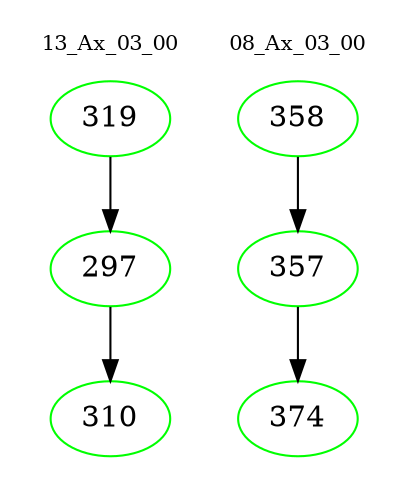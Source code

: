 digraph{
subgraph cluster_0 {
color = white
label = "13_Ax_03_00";
fontsize=10;
T0_319 [label="319", color="green"]
T0_319 -> T0_297 [color="black"]
T0_297 [label="297", color="green"]
T0_297 -> T0_310 [color="black"]
T0_310 [label="310", color="green"]
}
subgraph cluster_1 {
color = white
label = "08_Ax_03_00";
fontsize=10;
T1_358 [label="358", color="green"]
T1_358 -> T1_357 [color="black"]
T1_357 [label="357", color="green"]
T1_357 -> T1_374 [color="black"]
T1_374 [label="374", color="green"]
}
}
